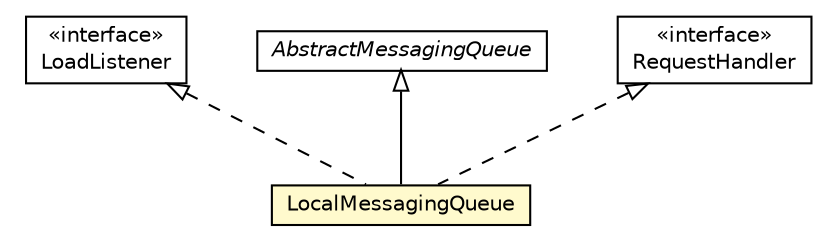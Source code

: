 #!/usr/local/bin/dot
#
# Class diagram 
# Generated by UMLGraph version 5.1 (http://www.umlgraph.org/)
#

digraph G {
	edge [fontname="Helvetica",fontsize=10,labelfontname="Helvetica",labelfontsize=10];
	node [fontname="Helvetica",fontsize=10,shape=plaintext];
	nodesep=0.25;
	ranksep=0.5;
	// pt.ist.fenixframework.backend.infinispan.messaging.LocalMessagingQueue
	c59368 [label=<<table title="pt.ist.fenixframework.backend.infinispan.messaging.LocalMessagingQueue" border="0" cellborder="1" cellspacing="0" cellpadding="2" port="p" bgcolor="lemonChiffon" href="./LocalMessagingQueue.html">
		<tr><td><table border="0" cellspacing="0" cellpadding="1">
<tr><td align="center" balign="center"> LocalMessagingQueue </td></tr>
		</table></td></tr>
		</table>>, fontname="Helvetica", fontcolor="black", fontsize=10.0];
	// pt.ist.fenixframework.backend.infinispan.messaging.ThreadPoolRequestProcessor.LoadListener
	c59373 [label=<<table title="pt.ist.fenixframework.backend.infinispan.messaging.ThreadPoolRequestProcessor.LoadListener" border="0" cellborder="1" cellspacing="0" cellpadding="2" port="p" href="./ThreadPoolRequestProcessor.LoadListener.html">
		<tr><td><table border="0" cellspacing="0" cellpadding="1">
<tr><td align="center" balign="center"> &#171;interface&#187; </td></tr>
<tr><td align="center" balign="center"> LoadListener </td></tr>
		</table></td></tr>
		</table>>, fontname="Helvetica", fontcolor="black", fontsize=10.0];
	// pt.ist.fenixframework.backend.infinispan.messaging.AbstractMessagingQueue
	c59375 [label=<<table title="pt.ist.fenixframework.backend.infinispan.messaging.AbstractMessagingQueue" border="0" cellborder="1" cellspacing="0" cellpadding="2" port="p" href="./AbstractMessagingQueue.html">
		<tr><td><table border="0" cellspacing="0" cellpadding="1">
<tr><td align="center" balign="center"><font face="Helvetica-Oblique"> AbstractMessagingQueue </font></td></tr>
		</table></td></tr>
		</table>>, fontname="Helvetica", fontcolor="black", fontsize=10.0];
	//pt.ist.fenixframework.backend.infinispan.messaging.LocalMessagingQueue extends pt.ist.fenixframework.backend.infinispan.messaging.AbstractMessagingQueue
	c59375:p -> c59368:p [dir=back,arrowtail=empty];
	//pt.ist.fenixframework.backend.infinispan.messaging.LocalMessagingQueue implements org.jgroups.blocks.RequestHandler
	c59402:p -> c59368:p [dir=back,arrowtail=empty,style=dashed];
	//pt.ist.fenixframework.backend.infinispan.messaging.LocalMessagingQueue implements pt.ist.fenixframework.backend.infinispan.messaging.ThreadPoolRequestProcessor.LoadListener
	c59373:p -> c59368:p [dir=back,arrowtail=empty,style=dashed];
	// org.jgroups.blocks.RequestHandler
	c59402 [label=<<table title="org.jgroups.blocks.RequestHandler" border="0" cellborder="1" cellspacing="0" cellpadding="2" port="p" href="http://java.sun.com/j2se/1.4.2/docs/api/org/jgroups/blocks/RequestHandler.html">
		<tr><td><table border="0" cellspacing="0" cellpadding="1">
<tr><td align="center" balign="center"> &#171;interface&#187; </td></tr>
<tr><td align="center" balign="center"> RequestHandler </td></tr>
		</table></td></tr>
		</table>>, fontname="Helvetica", fontcolor="black", fontsize=10.0];
}

